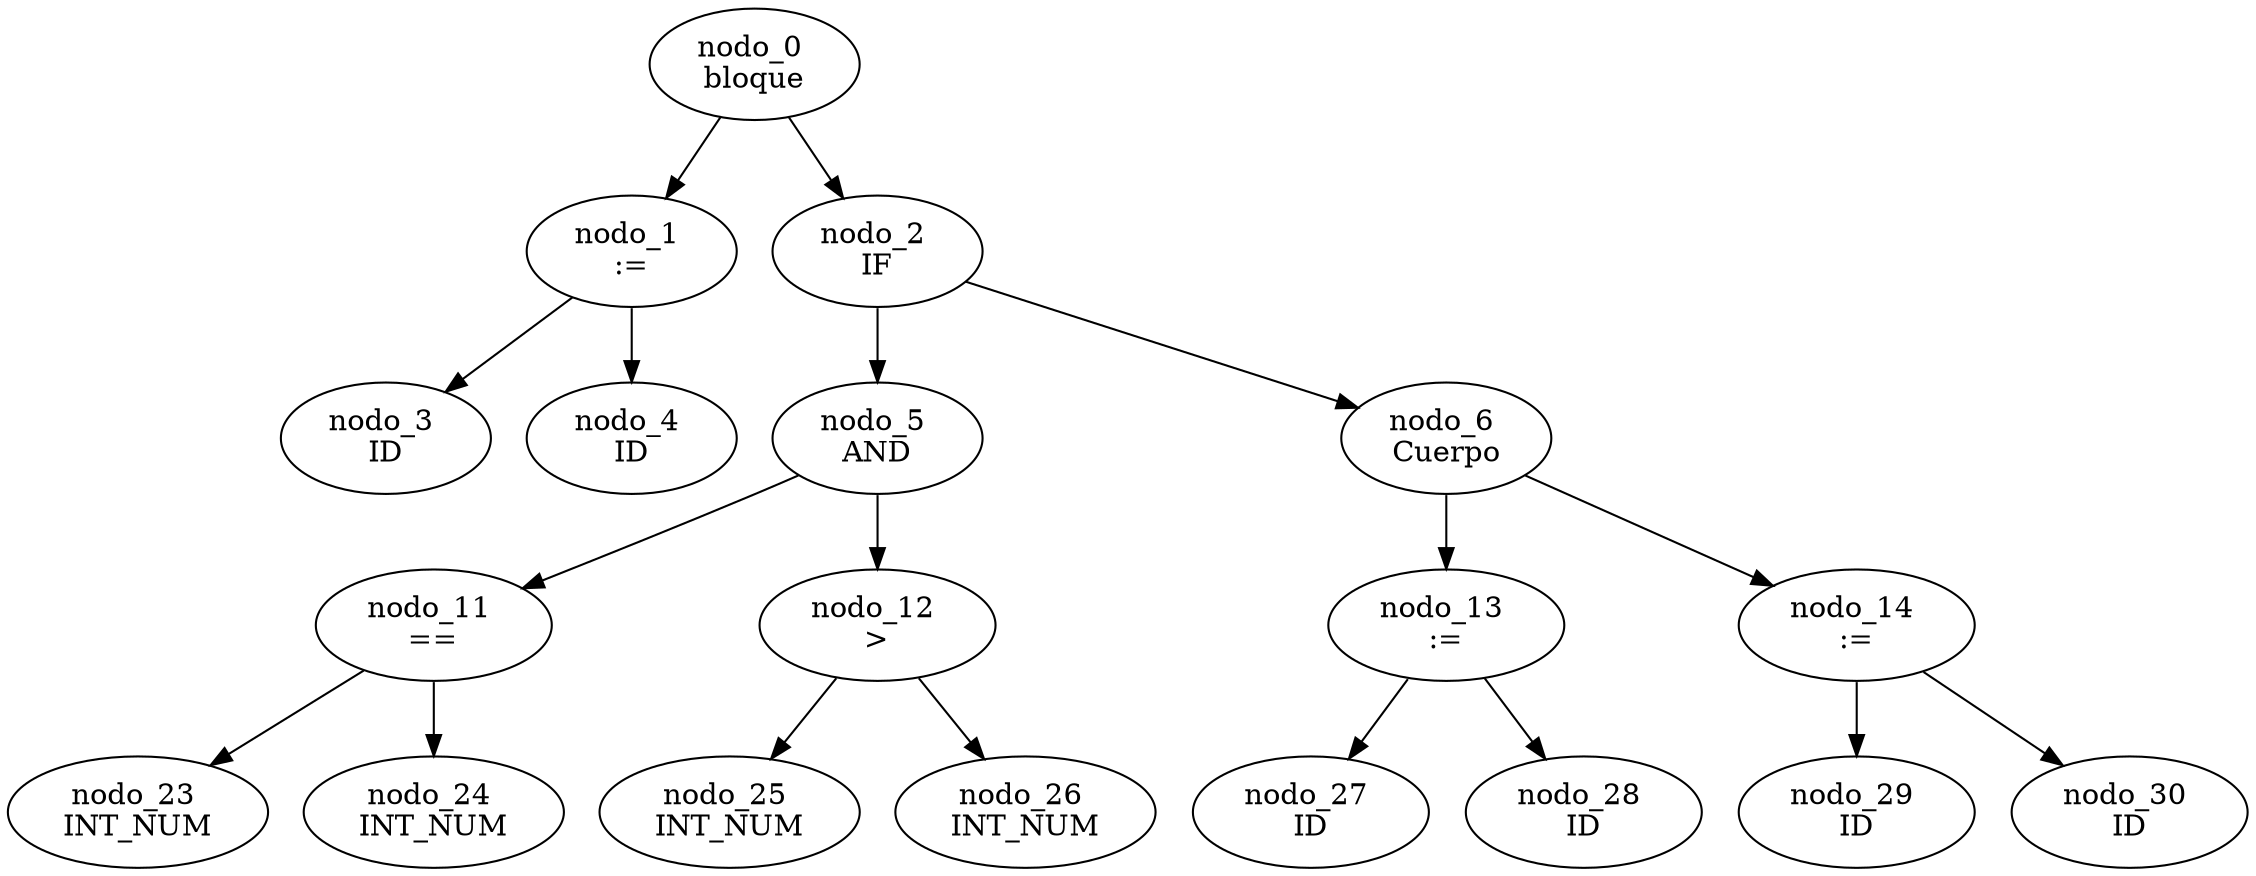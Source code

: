 digraph G {
	"nodo_0 \nbloque" -> "nodo_1 \n:="
	"nodo_0 \nbloque" -> "nodo_2 \nIF"
	"nodo_1 \n:=" -> "nodo_3 \nID"
	"nodo_1 \n:=" -> "nodo_4 \nID"
	"nodo_2 \nIF" -> "nodo_5 \nAND"
	"nodo_2 \nIF" -> "nodo_6 \nCuerpo"
	"nodo_5 \nAND" -> "nodo_11 \n=="
	"nodo_5 \nAND" -> "nodo_12 \n>"
	"nodo_11 \n==" -> "nodo_23 \nINT_NUM"
	"nodo_11 \n==" -> "nodo_24 \nINT_NUM"
	"nodo_12 \n>" -> "nodo_25 \nINT_NUM"
	"nodo_12 \n>" -> "nodo_26 \nINT_NUM"
	"nodo_6 \nCuerpo" -> "nodo_13 \n:="
	"nodo_6 \nCuerpo" -> "nodo_14 \n:="
	"nodo_13 \n:=" -> "nodo_27 \nID"
	"nodo_13 \n:=" -> "nodo_28 \nID"
	"nodo_14 \n:=" -> "nodo_29 \nID"
	"nodo_14 \n:=" -> "nodo_30 \nID"
}